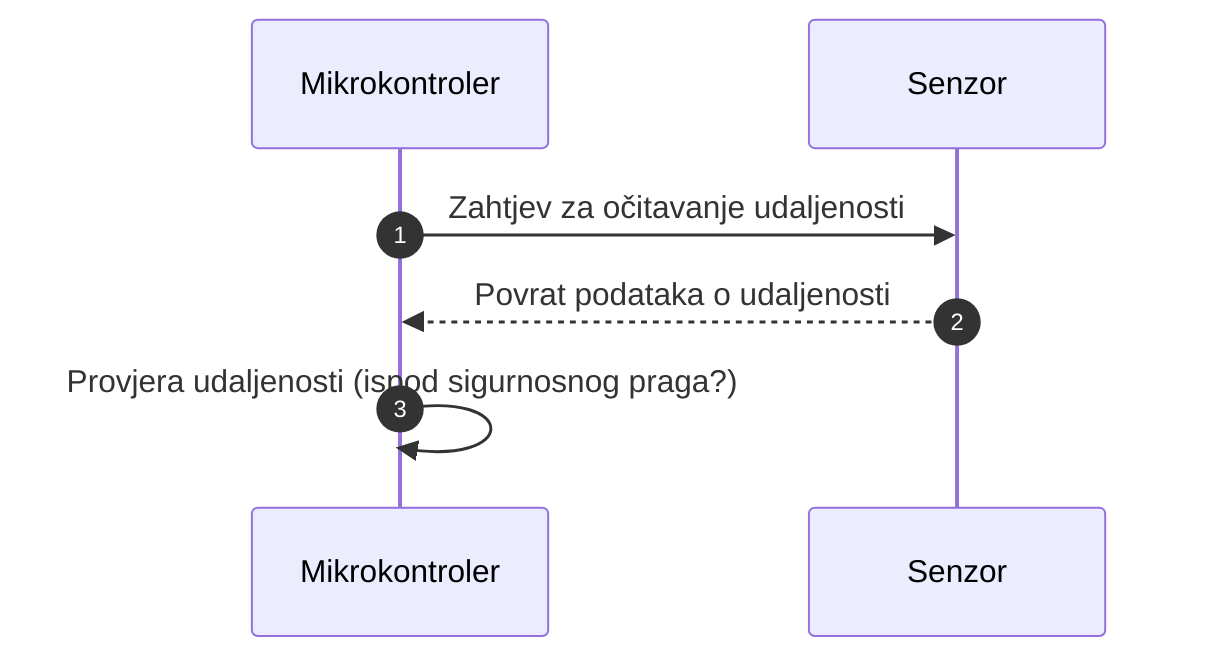 sequenceDiagram
    autonumber
    participant MCU as Mikrokontroler
    participant Senzor

    MCU->>Senzor: Zahtjev za očitavanje udaljenosti
    Senzor-->>MCU: Povrat podataka o udaljenosti
    MCU->>MCU: Provjera udaljenosti (ispod sigurnosnog praga?)